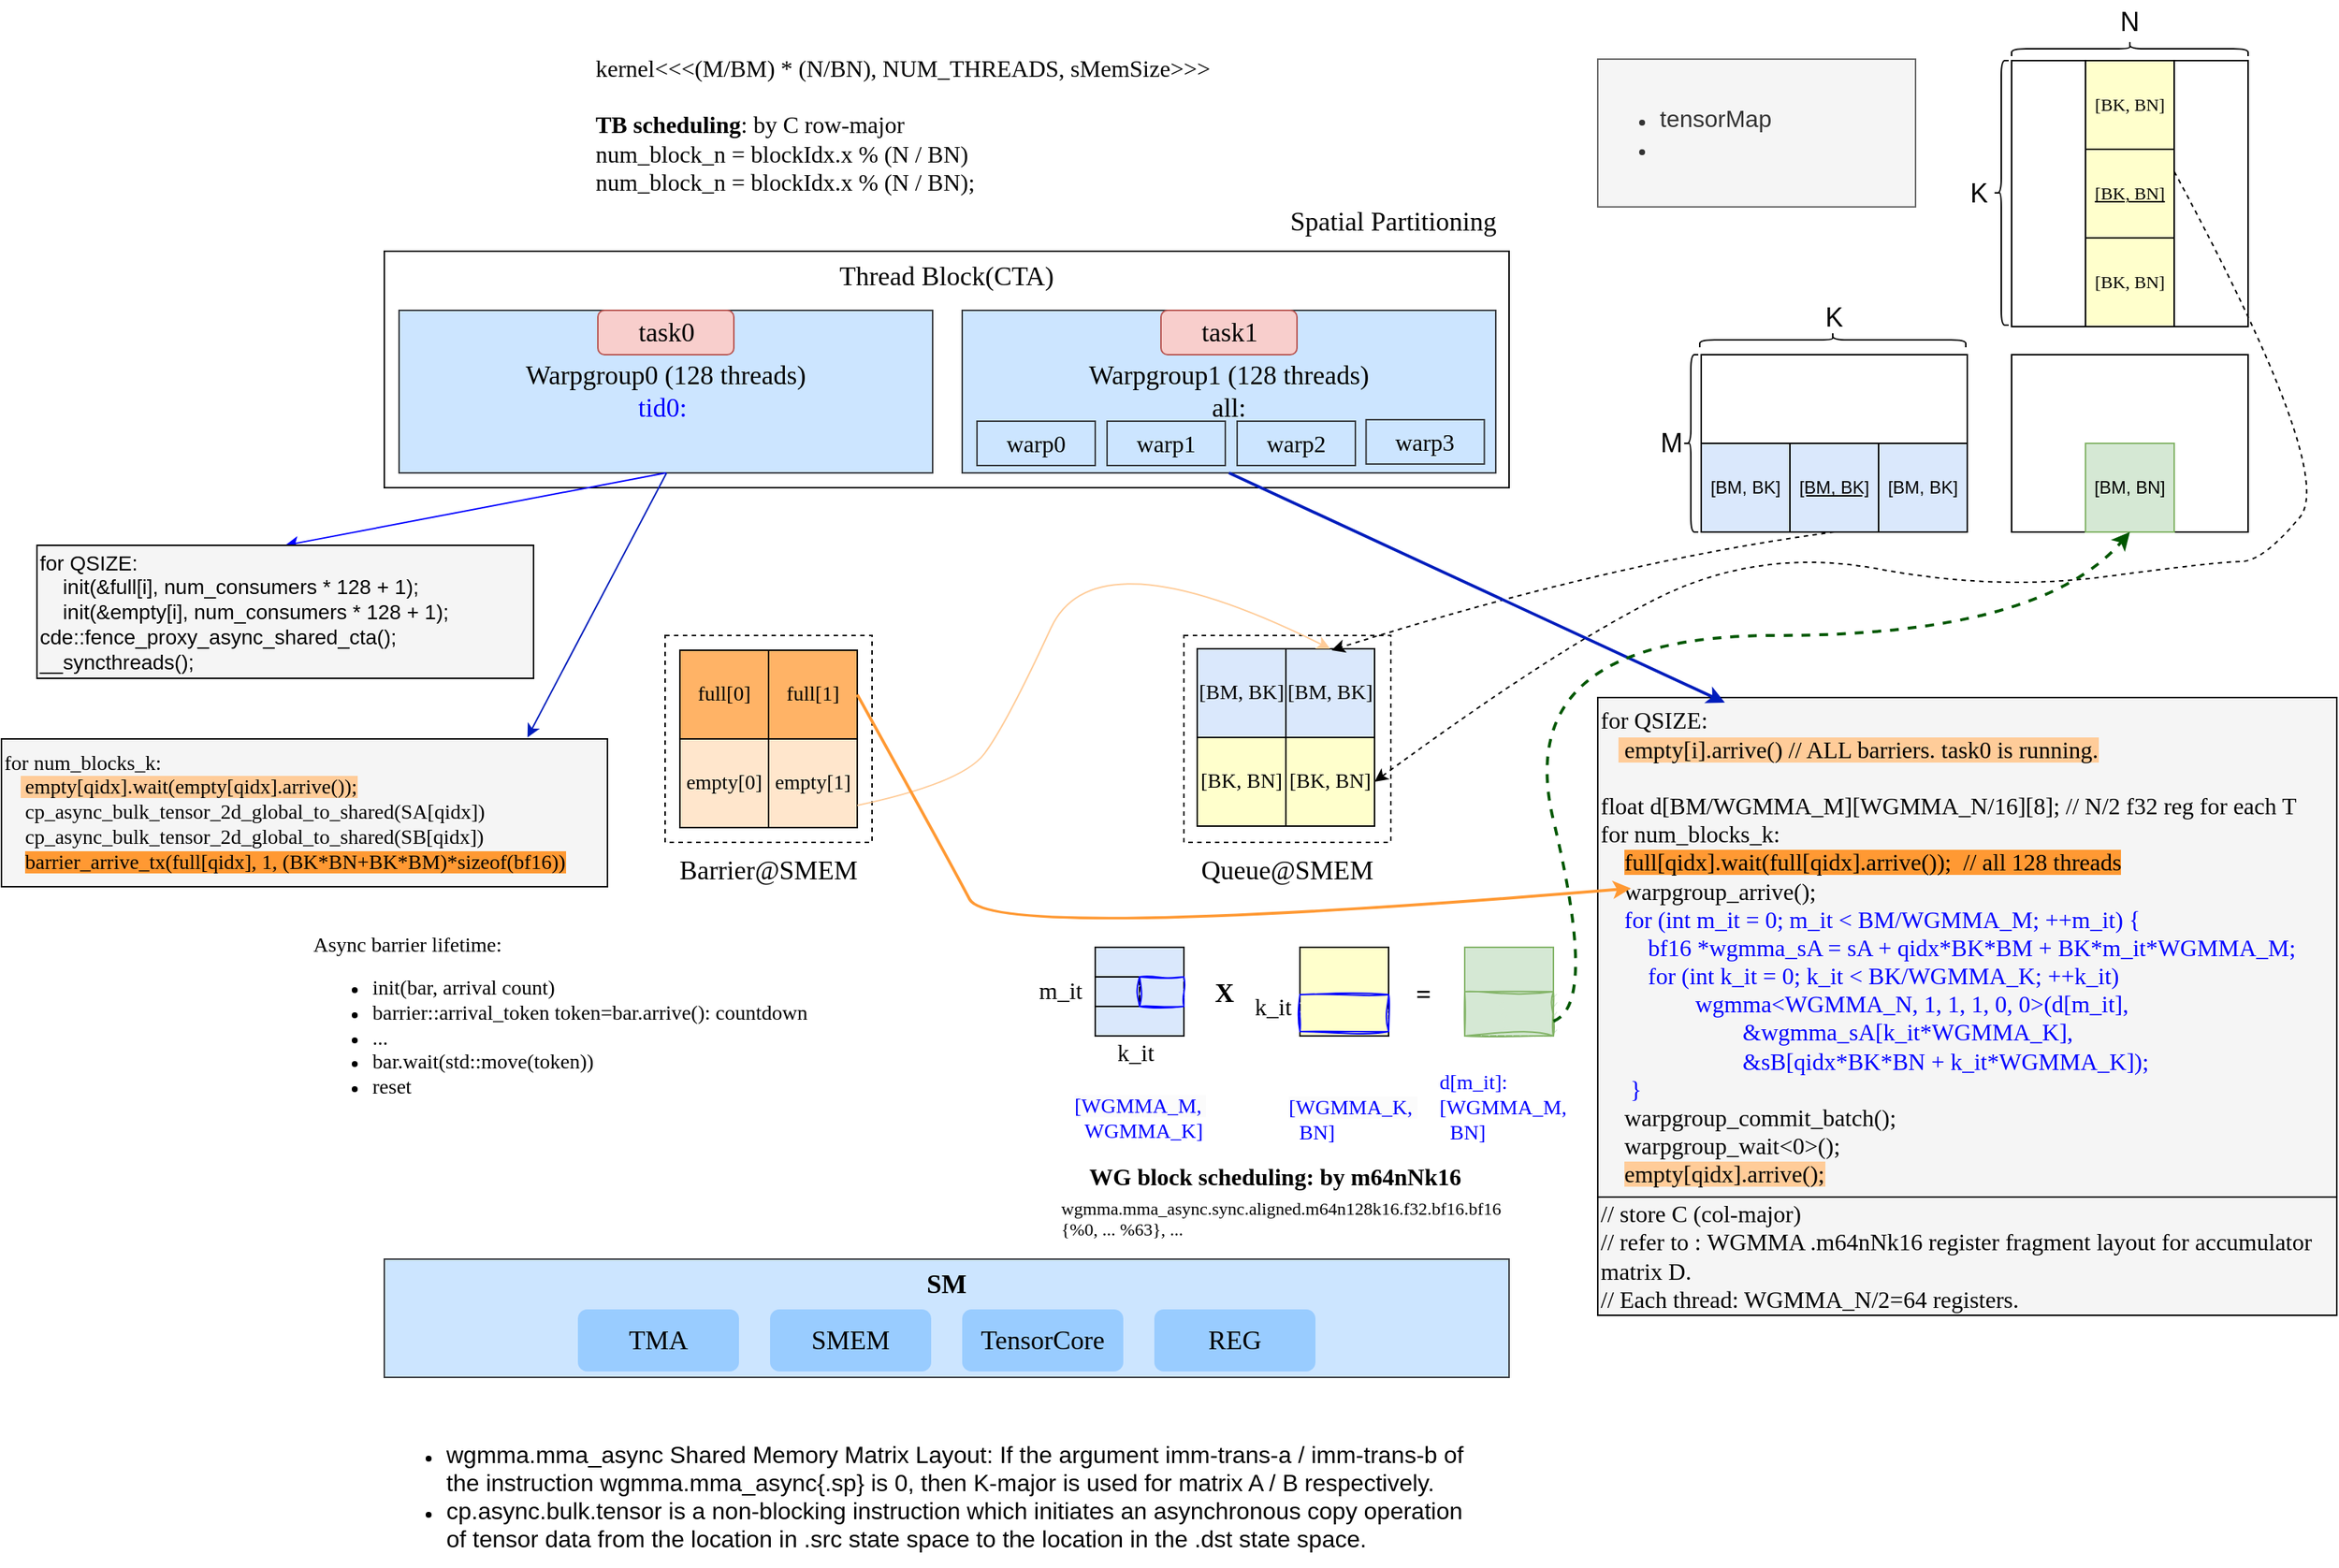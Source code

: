 <mxfile version="26.2.14">
  <diagram id="lAmjz-HmWVI_cztvavgw" name="第 1 页">
    <mxGraphModel dx="1018" dy="-431" grid="1" gridSize="10" guides="1" tooltips="1" connect="1" arrows="1" fold="0" page="1" pageScale="1" pageWidth="826" pageHeight="1169" background="none" math="1" shadow="0">
      <root>
        <mxCell id="0" />
        <mxCell id="1" parent="0" />
        <mxCell id="EPhttKlr1k_DXlIbQeRx-17" value="&lt;div&gt;&lt;b&gt;&lt;font&gt;SM&lt;/font&gt;&lt;/b&gt;&lt;/div&gt;" style="rounded=0;whiteSpace=wrap;html=1;fillColor=#cce5ff;strokeColor=#36393d;fontFamily=Tahoma;align=center;fontSize=18;verticalAlign=top;" vertex="1" parent="1">
          <mxGeometry x="559" y="2372" width="761" height="80" as="geometry" />
        </mxCell>
        <mxCell id="EPhttKlr1k_DXlIbQeRx-18" value="&lt;font face=&quot;Tahoma&quot; style=&quot;font-size: 18px;&quot;&gt;Thread Block(CTA)&lt;/font&gt;" style="rounded=0;whiteSpace=wrap;html=1;fillColor=none;verticalAlign=top;" vertex="1" parent="1">
          <mxGeometry x="559" y="1690" width="761" height="160" as="geometry" />
        </mxCell>
        <mxCell id="EPhttKlr1k_DXlIbQeRx-19" value="&lt;div style=&quot;&quot;&gt;&lt;font style=&quot;font-size: 18px;&quot; face=&quot;Tahoma&quot;&gt;&lt;br&gt;&lt;/font&gt;&lt;/div&gt;&lt;div style=&quot;&quot;&gt;&lt;font style=&quot;font-size: 18px;&quot; face=&quot;Tahoma&quot;&gt;Warpgroup0 (128 threads)&lt;/font&gt;&lt;/div&gt;&lt;div style=&quot;&quot;&gt;&lt;font style=&quot;font-size: 18px;&quot; face=&quot;Tahoma&quot;&gt;&lt;font color=&quot;#0000ff&quot;&gt;tid0:&lt;/font&gt;&amp;nbsp;&lt;/font&gt;&lt;/div&gt;&lt;div style=&quot;&quot;&gt;&lt;font style=&quot;font-size: 18px;&quot; face=&quot;Tahoma&quot;&gt;&lt;br&gt;&lt;/font&gt;&lt;/div&gt;" style="rounded=0;whiteSpace=wrap;html=1;fillColor=#cce5ff;strokeColor=#36393d;fontFamily=Times New Roman;align=center;" vertex="1" parent="1">
          <mxGeometry x="569" y="1730" width="361" height="110" as="geometry" />
        </mxCell>
        <mxCell id="EPhttKlr1k_DXlIbQeRx-20" value="&lt;font&gt;SMEM&lt;/font&gt;" style="rounded=1;whiteSpace=wrap;html=1;fillColor=#99CCFF;fontFamily=Tahoma;strokeColor=none;fontSize=18;" vertex="1" parent="1">
          <mxGeometry x="820" y="2406" width="109" height="42" as="geometry" />
        </mxCell>
        <mxCell id="EPhttKlr1k_DXlIbQeRx-21" value="&lt;font&gt;TMA&lt;/font&gt;" style="rounded=1;whiteSpace=wrap;html=1;fillColor=#99CCFF;fontFamily=Tahoma;strokeColor=none;fontSize=18;" vertex="1" parent="1">
          <mxGeometry x="690" y="2406" width="109" height="42" as="geometry" />
        </mxCell>
        <mxCell id="EPhttKlr1k_DXlIbQeRx-22" value="&lt;span&gt;REG&lt;/span&gt;" style="rounded=1;whiteSpace=wrap;html=1;fillColor=#99CCFF;fontFamily=Tahoma;strokeColor=none;fontSize=18;" vertex="1" parent="1">
          <mxGeometry x="1080" y="2406" width="109" height="42" as="geometry" />
        </mxCell>
        <mxCell id="EPhttKlr1k_DXlIbQeRx-23" value="&lt;font&gt;TensorCore&lt;/font&gt;" style="rounded=1;whiteSpace=wrap;html=1;fillColor=#99CCFF;fontFamily=Tahoma;strokeColor=none;fontSize=18;" vertex="1" parent="1">
          <mxGeometry x="950" y="2406" width="109" height="42" as="geometry" />
        </mxCell>
        <mxCell id="EPhttKlr1k_DXlIbQeRx-24" value="" style="rounded=0;whiteSpace=wrap;html=1;" vertex="1" parent="1">
          <mxGeometry x="1450" y="1760" width="180" height="120" as="geometry" />
        </mxCell>
        <mxCell id="EPhttKlr1k_DXlIbQeRx-25" value="[BM, BK]" style="rounded=0;whiteSpace=wrap;html=1;fillColor=#dae8fc;strokeColor=default;" vertex="1" parent="1">
          <mxGeometry x="1450" y="1820" width="60" height="60" as="geometry" />
        </mxCell>
        <mxCell id="EPhttKlr1k_DXlIbQeRx-26" value="&lt;u&gt;[BM, BK]&lt;/u&gt;" style="rounded=0;whiteSpace=wrap;html=1;fillColor=#dae8fc;strokeColor=default;" vertex="1" parent="1">
          <mxGeometry x="1510" y="1820" width="60" height="60" as="geometry" />
        </mxCell>
        <mxCell id="EPhttKlr1k_DXlIbQeRx-27" value="[BM, BK]" style="rounded=0;whiteSpace=wrap;html=1;fillColor=#dae8fc;strokeColor=default;" vertex="1" parent="1">
          <mxGeometry x="1570" y="1820" width="60" height="60" as="geometry" />
        </mxCell>
        <mxCell id="EPhttKlr1k_DXlIbQeRx-28" value="" style="rounded=0;whiteSpace=wrap;html=1;" vertex="1" parent="1">
          <mxGeometry x="1660" y="1561" width="160" height="180" as="geometry" />
        </mxCell>
        <mxCell id="EPhttKlr1k_DXlIbQeRx-29" value="&lt;span style=&quot;font-family: Tahoma;&quot;&gt;[BK, BN]&lt;/span&gt;" style="rounded=0;whiteSpace=wrap;html=1;fillColor=#FFFFCC;strokeColor=default;" vertex="1" parent="1">
          <mxGeometry x="1710" y="1561" width="60" height="60" as="geometry" />
        </mxCell>
        <mxCell id="EPhttKlr1k_DXlIbQeRx-30" value="&lt;span style=&quot;font-family: Tahoma;&quot;&gt;&lt;u&gt;[BK, BN]&lt;/u&gt;&lt;/span&gt;" style="rounded=0;whiteSpace=wrap;html=1;fillColor=#FFFFCC;strokeColor=default;" vertex="1" parent="1">
          <mxGeometry x="1710" y="1621" width="60" height="60" as="geometry" />
        </mxCell>
        <mxCell id="EPhttKlr1k_DXlIbQeRx-31" value="&lt;span style=&quot;font-family: Tahoma;&quot;&gt;[BK, BN]&lt;/span&gt;" style="rounded=0;whiteSpace=wrap;html=1;fillColor=#FFFFCC;strokeColor=default;" vertex="1" parent="1">
          <mxGeometry x="1710" y="1681" width="60" height="60" as="geometry" />
        </mxCell>
        <mxCell id="EPhttKlr1k_DXlIbQeRx-32" value="" style="rounded=0;whiteSpace=wrap;html=1;" vertex="1" parent="1">
          <mxGeometry x="1660" y="1760" width="160" height="120" as="geometry" />
        </mxCell>
        <mxCell id="EPhttKlr1k_DXlIbQeRx-33" value="[BM, BN]" style="rounded=0;whiteSpace=wrap;html=1;fillColor=#d5e8d4;strokeColor=#82b366;" vertex="1" parent="1">
          <mxGeometry x="1710" y="1820" width="60" height="60" as="geometry" />
        </mxCell>
        <mxCell id="EPhttKlr1k_DXlIbQeRx-34" value="&lt;font style=&quot;font-size: 18px;&quot;&gt;task0&lt;/font&gt;" style="rounded=1;whiteSpace=wrap;html=1;fillColor=#f8cecc;fontFamily=Times New Roman;strokeColor=#b85450;" vertex="1" parent="1">
          <mxGeometry x="703.5" y="1730" width="92" height="30" as="geometry" />
        </mxCell>
        <mxCell id="EPhttKlr1k_DXlIbQeRx-35" value="" style="shape=curlyBracket;whiteSpace=wrap;html=1;rounded=1;labelPosition=left;verticalLabelPosition=middle;align=right;verticalAlign=middle;" vertex="1" parent="1">
          <mxGeometry x="1438" y="1760" width="10" height="120" as="geometry" />
        </mxCell>
        <mxCell id="EPhttKlr1k_DXlIbQeRx-36" value="&lt;font style=&quot;font-size: 18px;&quot;&gt;M&lt;/font&gt;" style="text;html=1;align=center;verticalAlign=middle;whiteSpace=wrap;rounded=0;" vertex="1" parent="1">
          <mxGeometry x="1410" y="1805" width="40" height="30" as="geometry" />
        </mxCell>
        <mxCell id="EPhttKlr1k_DXlIbQeRx-37" value="" style="shape=curlyBracket;whiteSpace=wrap;html=1;rounded=1;labelPosition=left;verticalLabelPosition=middle;align=right;verticalAlign=middle;rotation=90;" vertex="1" parent="1">
          <mxGeometry x="1534" y="1660" width="10" height="180" as="geometry" />
        </mxCell>
        <mxCell id="EPhttKlr1k_DXlIbQeRx-38" value="&lt;font style=&quot;font-size: 18px;&quot;&gt;K&lt;/font&gt;" style="text;html=1;align=center;verticalAlign=middle;whiteSpace=wrap;rounded=0;" vertex="1" parent="1">
          <mxGeometry x="1520" y="1720" width="40" height="30" as="geometry" />
        </mxCell>
        <mxCell id="EPhttKlr1k_DXlIbQeRx-39" value="" style="shape=curlyBracket;whiteSpace=wrap;html=1;rounded=1;labelPosition=left;verticalLabelPosition=middle;align=right;verticalAlign=middle;" vertex="1" parent="1">
          <mxGeometry x="1648" y="1561" width="10" height="179" as="geometry" />
        </mxCell>
        <mxCell id="EPhttKlr1k_DXlIbQeRx-40" value="&lt;font style=&quot;font-size: 18px;&quot;&gt;K&lt;/font&gt;" style="text;html=1;align=center;verticalAlign=middle;whiteSpace=wrap;rounded=0;" vertex="1" parent="1">
          <mxGeometry x="1618" y="1636" width="40" height="30" as="geometry" />
        </mxCell>
        <mxCell id="EPhttKlr1k_DXlIbQeRx-41" value="" style="shape=curlyBracket;whiteSpace=wrap;html=1;rounded=1;labelPosition=left;verticalLabelPosition=middle;align=right;verticalAlign=middle;rotation=90;" vertex="1" parent="1">
          <mxGeometry x="1735" y="1473" width="10" height="160" as="geometry" />
        </mxCell>
        <mxCell id="EPhttKlr1k_DXlIbQeRx-42" value="&lt;font style=&quot;font-size: 18px;&quot;&gt;N&lt;/font&gt;" style="text;html=1;align=center;verticalAlign=middle;whiteSpace=wrap;rounded=0;" vertex="1" parent="1">
          <mxGeometry x="1720" y="1520" width="40" height="30" as="geometry" />
        </mxCell>
        <mxCell id="EPhttKlr1k_DXlIbQeRx-43" value="" style="rounded=0;whiteSpace=wrap;html=1;dashed=1;fontFamily=Tahoma;" vertex="1" parent="1">
          <mxGeometry x="1100" y="1950" width="140" height="140" as="geometry" />
        </mxCell>
        <mxCell id="EPhttKlr1k_DXlIbQeRx-44" value="&lt;font face=&quot;Tahoma&quot; style=&quot;font-size: 18px;&quot;&gt;Queue&lt;/font&gt;&lt;span style=&quot;font-size: 18px; font-family: Tahoma; background-color: initial;&quot;&gt;@SMEM&lt;/span&gt;" style="text;html=1;align=center;verticalAlign=middle;whiteSpace=wrap;rounded=0;" vertex="1" parent="1">
          <mxGeometry x="1100" y="2094" width="140" height="30" as="geometry" />
        </mxCell>
        <mxCell id="EPhttKlr1k_DXlIbQeRx-45" value="[BM, BK]" style="rounded=0;whiteSpace=wrap;html=1;fillColor=#dae8fc;strokeColor=default;fontFamily=Tahoma;fontSize=14;" vertex="1" parent="1">
          <mxGeometry x="1109" y="1959" width="60" height="60" as="geometry" />
        </mxCell>
        <mxCell id="EPhttKlr1k_DXlIbQeRx-46" value="[BM, BK]" style="rounded=0;whiteSpace=wrap;html=1;fillColor=#dae8fc;strokeColor=default;fontFamily=Tahoma;fontSize=14;" vertex="1" parent="1">
          <mxGeometry x="1169" y="1959" width="60" height="60" as="geometry" />
        </mxCell>
        <mxCell id="EPhttKlr1k_DXlIbQeRx-47" value="[BK, BN]" style="rounded=0;whiteSpace=wrap;html=1;fillColor=#FFFFCC;strokeColor=default;fontFamily=Tahoma;fontSize=14;" vertex="1" parent="1">
          <mxGeometry x="1109" y="2019" width="60" height="60" as="geometry" />
        </mxCell>
        <mxCell id="EPhttKlr1k_DXlIbQeRx-48" value="[BK, BN]" style="rounded=0;whiteSpace=wrap;html=1;fillColor=#FFFFCC;strokeColor=default;fontFamily=Tahoma;fontSize=14;" vertex="1" parent="1">
          <mxGeometry x="1169" y="2019" width="60" height="60" as="geometry" />
        </mxCell>
        <mxCell id="EPhttKlr1k_DXlIbQeRx-49" value="" style="rounded=0;whiteSpace=wrap;html=1;dashed=1;fontFamily=Tahoma;fontSize=14;" vertex="1" parent="1">
          <mxGeometry x="749" y="1950" width="140" height="140" as="geometry" />
        </mxCell>
        <mxCell id="EPhttKlr1k_DXlIbQeRx-50" value="&lt;font face=&quot;Tahoma&quot; style=&quot;font-size: 18px;&quot;&gt;Barrier&lt;/font&gt;&lt;span style=&quot;font-size: 18px; font-family: Tahoma; background-color: initial;&quot;&gt;@SMEM&lt;/span&gt;" style="text;html=1;align=center;verticalAlign=middle;whiteSpace=wrap;rounded=0;" vertex="1" parent="1">
          <mxGeometry x="755" y="2094" width="128" height="30" as="geometry" />
        </mxCell>
        <mxCell id="EPhttKlr1k_DXlIbQeRx-51" value="full[0]" style="rounded=0;whiteSpace=wrap;html=1;fillColor=#FFB366;strokeColor=default;fontFamily=Tahoma;fontSize=14;" vertex="1" parent="1">
          <mxGeometry x="759" y="1960" width="60" height="60" as="geometry" />
        </mxCell>
        <mxCell id="EPhttKlr1k_DXlIbQeRx-52" value="full[1]" style="rounded=0;whiteSpace=wrap;html=1;fillColor=#FFB366;strokeColor=default;fontFamily=Tahoma;fontSize=14;" vertex="1" parent="1">
          <mxGeometry x="819" y="1960" width="60" height="60" as="geometry" />
        </mxCell>
        <mxCell id="EPhttKlr1k_DXlIbQeRx-53" value="empty[0]" style="rounded=0;whiteSpace=wrap;html=1;fillColor=#FFE6CC;strokeColor=default;fontFamily=Tahoma;fontSize=14;" vertex="1" parent="1">
          <mxGeometry x="759" y="2020" width="60" height="60" as="geometry" />
        </mxCell>
        <mxCell id="EPhttKlr1k_DXlIbQeRx-54" value="empty[1]" style="rounded=0;whiteSpace=wrap;html=1;fillColor=#FFE6CC;strokeColor=default;fontFamily=Tahoma;fontSize=14;" vertex="1" parent="1">
          <mxGeometry x="819" y="2020" width="60" height="60" as="geometry" />
        </mxCell>
        <mxCell id="EPhttKlr1k_DXlIbQeRx-55" value="&lt;span class=&quot;s1&quot;&gt;&lt;font face=&quot;Tahoma&quot; style=&quot;font-size: 16px;&quot;&gt;kernel&amp;lt;&amp;lt;&amp;lt;(M/BM) * (N/BN), NUM_THREADS, sMemSize&amp;gt;&amp;gt;&amp;gt;&lt;/font&gt;&lt;/span&gt;&lt;div&gt;&lt;span class=&quot;s1&quot;&gt;&lt;font face=&quot;Tahoma&quot; style=&quot;font-size: 16px;&quot;&gt;&lt;br&gt;&lt;/font&gt;&lt;/span&gt;&lt;/div&gt;&lt;div&gt;&lt;span class=&quot;s1&quot;&gt;&lt;font face=&quot;Tahoma&quot; style=&quot;font-size: 16px;&quot;&gt;&lt;b&gt;TB scheduling&lt;/b&gt;: by C row-major&lt;/font&gt;&lt;/span&gt;&lt;/div&gt;&lt;div&gt;&lt;span class=&quot;s1&quot;&gt;&lt;font face=&quot;Tahoma&quot;&gt;&lt;span style=&quot;font-size: 16px;&quot;&gt;num_block_n = blockIdx.x % (N / BN)&lt;/span&gt;&lt;br&gt;&lt;/font&gt;&lt;/span&gt;&lt;/div&gt;&lt;div&gt;&lt;span class=&quot;s1&quot;&gt;&lt;font face=&quot;Tahoma&quot;&gt;&lt;span style=&quot;font-size: 16px;&quot;&gt;num_block_n = blockIdx.x % (N / BN);&lt;/span&gt;&lt;/font&gt;&lt;/span&gt;&lt;/div&gt;" style="text;whiteSpace=wrap;html=1;" vertex="1" parent="1">
          <mxGeometry x="700" y="1550" width="469" height="110" as="geometry" />
        </mxCell>
        <mxCell id="EPhttKlr1k_DXlIbQeRx-56" value="&lt;font face=&quot;Tahoma&quot; style=&quot;font-size: 14px;&quot;&gt;Async barrier lifetime:&amp;nbsp;&lt;/font&gt;&lt;div&gt;&lt;ul&gt;&lt;li&gt;&lt;font face=&quot;Tahoma&quot; style=&quot;font-size: 14px;&quot;&gt;init(bar, arrival count)&lt;/font&gt;&lt;/li&gt;&lt;li&gt;&lt;font face=&quot;Tahoma&quot; style=&quot;font-size: 14px;&quot;&gt;&lt;span style=&quot;background-color: initial;&quot;&gt;barrier::arrival_token t&lt;/span&gt;oken=bar.arrive(): countdown&lt;/font&gt;&lt;/li&gt;&lt;li&gt;&lt;font face=&quot;Tahoma&quot; style=&quot;font-size: 14px;&quot;&gt;...&lt;/font&gt;&lt;/li&gt;&lt;li&gt;&lt;font face=&quot;Tahoma&quot; style=&quot;font-size: 14px;&quot;&gt;bar.wait(std::move(token))&lt;/font&gt;&lt;/li&gt;&lt;li&gt;&lt;font face=&quot;Tahoma&quot; style=&quot;font-size: 14px;&quot;&gt;reset&lt;/font&gt;&lt;/li&gt;&lt;/ul&gt;&lt;/div&gt;" style="text;html=1;align=left;verticalAlign=middle;whiteSpace=wrap;rounded=0;fillColor=default;" vertex="1" parent="1">
          <mxGeometry x="509" y="2150" width="370" height="128" as="geometry" />
        </mxCell>
        <mxCell id="EPhttKlr1k_DXlIbQeRx-57" value="Spatial Partitioning" style="text;whiteSpace=wrap;fontSize=18;fontFamily=Tahoma;" vertex="1" parent="1">
          <mxGeometry x="1170" y="1653" width="174" height="40" as="geometry" />
        </mxCell>
        <mxCell id="EPhttKlr1k_DXlIbQeRx-58" value="&lt;div style=&quot;&quot;&gt;&lt;font style=&quot;font-size: 18px;&quot; face=&quot;Tahoma&quot;&gt;&lt;br&gt;&lt;/font&gt;&lt;/div&gt;&lt;div style=&quot;&quot;&gt;&lt;font style=&quot;font-size: 18px;&quot; face=&quot;Tahoma&quot;&gt;Warpgroup1 (128 threads)&lt;/font&gt;&lt;/div&gt;&lt;div style=&quot;&quot;&gt;&lt;font face=&quot;Tahoma&quot;&gt;&lt;span style=&quot;font-size: 18px;&quot;&gt;all:&lt;/span&gt;&lt;/font&gt;&lt;/div&gt;&lt;div style=&quot;&quot;&gt;&lt;font face=&quot;Tahoma&quot;&gt;&lt;span style=&quot;font-size: 18px;&quot;&gt;&lt;br&gt;&lt;/span&gt;&lt;/font&gt;&lt;/div&gt;" style="rounded=0;whiteSpace=wrap;html=1;fillColor=#cce5ff;strokeColor=#36393d;fontFamily=Times New Roman;align=center;" vertex="1" parent="1">
          <mxGeometry x="950" y="1730" width="361" height="110" as="geometry" />
        </mxCell>
        <mxCell id="EPhttKlr1k_DXlIbQeRx-59" value="&lt;font style=&quot;font-size: 18px;&quot;&gt;task1&lt;/font&gt;" style="rounded=1;whiteSpace=wrap;html=1;fillColor=#f8cecc;fontFamily=Times New Roman;strokeColor=#b85450;" vertex="1" parent="1">
          <mxGeometry x="1084.5" y="1730" width="92" height="30" as="geometry" />
        </mxCell>
        <mxCell id="EPhttKlr1k_DXlIbQeRx-60" value="" style="endArrow=classic;html=1;rounded=0;entryX=0.5;entryY=0;entryDx=0;entryDy=0;exitX=0.5;exitY=1;exitDx=0;exitDy=0;strokeColor=#0000FF;" edge="1" parent="1" source="EPhttKlr1k_DXlIbQeRx-19" target="EPhttKlr1k_DXlIbQeRx-61">
          <mxGeometry width="50" height="50" relative="1" as="geometry">
            <mxPoint x="614" y="1840" as="sourcePoint" />
            <mxPoint x="424" y="1917" as="targetPoint" />
          </mxGeometry>
        </mxCell>
        <mxCell id="EPhttKlr1k_DXlIbQeRx-61" value="&lt;font style=&quot;font-size: 14px;&quot;&gt;for QSIZE:&amp;nbsp;&amp;nbsp; &amp;nbsp;&amp;nbsp;&lt;br style=&quot;padding: 0px; margin: 0px;&quot;&gt;&amp;nbsp; &amp;nbsp; init(&amp;amp;full[i], num_consumers * 128 + 1);&amp;nbsp;&lt;br style=&quot;padding: 0px; margin: 0px;&quot;&gt;&amp;nbsp; &amp;nbsp; init(&amp;amp;empty[i], num_consumers * 128 + 1);&lt;br style=&quot;padding: 0px; margin: 0px;&quot;&gt;cde::fence_proxy_async_shared_cta();&lt;br style=&quot;padding: 0px; margin: 0px;&quot;&gt;__syncthreads();&lt;/font&gt;" style="rounded=0;whiteSpace=wrap;html=1;fillColor=#F5F5F5;align=left;" vertex="1" parent="1">
          <mxGeometry x="324" y="1889" width="336" height="90" as="geometry" />
        </mxCell>
        <mxCell id="EPhttKlr1k_DXlIbQeRx-62" value="&lt;font style=&quot;font-size: 14px;&quot; face=&quot;Tahoma&quot;&gt;for num_blocks_k:&lt;br style=&quot;padding: 0px; margin: 0px;&quot;&gt;&amp;nbsp; &amp;nbsp;&lt;span style=&quot;background-color: rgb(255, 204, 153);&quot;&gt; empty[qidx].wait(empty[qidx].arrive());&lt;/span&gt;&lt;br style=&quot;padding: 0px; margin: 0px;&quot;&gt;&amp;nbsp; &amp;nbsp;&amp;nbsp;cp_async_bulk_tensor_2d_global_to_shared(SA[qidx])&lt;br style=&quot;padding: 0px; margin: 0px;&quot;&gt;&amp;nbsp; &amp;nbsp; cp_async_bulk_tensor_2d_global_to_shared(SB[qidx])&lt;br style=&quot;padding: 0px; margin: 0px;&quot;&gt;&amp;nbsp; &amp;nbsp; &lt;span style=&quot;background-color: rgb(255, 153, 51);&quot;&gt;barrier_arrive_tx(full[qidx], 1, (BK*BN+BK*BM)*sizeof(bf16))&lt;/span&gt;&lt;/font&gt;" style="rounded=0;whiteSpace=wrap;html=1;fillColor=#F5F5F5;align=left;" vertex="1" parent="1">
          <mxGeometry x="300" y="2020" width="410" height="100" as="geometry" />
        </mxCell>
        <mxCell id="EPhttKlr1k_DXlIbQeRx-63" value="&lt;font style=&quot;font-size: 16px;&quot; face=&quot;Tahoma&quot;&gt;for QSIZE:&amp;nbsp;&lt;br style=&quot;padding: 0px; margin: 0px;&quot;&gt;&amp;nbsp; &amp;nbsp;&lt;span style=&quot;background-color: rgb(255, 204, 153);&quot;&gt;&amp;nbsp;empty[i].arrive() // ALL barriers. task0 is running.&lt;/span&gt;&lt;br style=&quot;padding: 0px; margin: 0px;&quot;&gt;&lt;br style=&quot;padding: 0px; margin: 0px;&quot;&gt;float d[BM/WGMMA_M][WGMMA_N/16][8]; // N/2 f32 reg for each T&lt;br style=&quot;padding: 0px; margin: 0px;&quot;&gt;for num_blocks_k:&lt;br style=&quot;padding: 0px; margin: 0px;&quot;&gt;&amp;nbsp;&amp;nbsp;&amp;nbsp;&amp;nbsp;&lt;span style=&quot;background-color: rgb(255, 153, 51);&quot;&gt;full[qidx].wait(full[qidx].arrive());&amp;nbsp; // all 128 threads&lt;/span&gt;&lt;br style=&quot;padding: 0px; margin: 0px;&quot;&gt;&amp;nbsp;&amp;nbsp;&amp;nbsp;&amp;nbsp;warpgroup_arrive();&amp;nbsp;&lt;br style=&quot;padding: 0px; margin: 0px;&quot;&gt;&lt;font style=&quot;&quot; color=&quot;#0000ff&quot;&gt;&amp;nbsp;&amp;nbsp;&amp;nbsp;&amp;nbsp;for (int m_it = 0; m_it &amp;lt; BM/WGMMA_M; ++m_it) {&lt;br style=&quot;padding: 0px; margin: 0px;&quot;&gt;&amp;nbsp; &amp;nbsp; &amp;nbsp;&amp;nbsp;&amp;nbsp;&amp;nbsp;bf16 *wgmma_sA = sA + qidx*BK*BM + BK*m_it*WGMMA_M;&lt;br style=&quot;padding: 0px; margin: 0px;&quot;&gt;&amp;nbsp;&amp;nbsp;&amp;nbsp;&amp;nbsp;&amp;nbsp;&amp;nbsp;&amp;nbsp;&amp;nbsp;for (int k_it = 0; k_it &amp;lt; BK/WGMMA_K; ++k_it)&amp;nbsp; &amp;nbsp; &amp;nbsp; &amp;nbsp; &amp;nbsp; &amp;nbsp; &amp;nbsp; &amp;nbsp; &amp;nbsp; &amp;nbsp; &amp;nbsp; &amp;nbsp;&amp;nbsp;&lt;br style=&quot;padding: 0px; margin: 0px;&quot;&gt;&amp;nbsp; &amp;nbsp; &amp;nbsp; &amp;nbsp; &amp;nbsp; &amp;nbsp; &amp;nbsp; &amp;nbsp; wgmma&amp;lt;WGMMA_N, 1, 1, 1, 0, 0&amp;gt;(d[m_it],&amp;nbsp;&lt;br style=&quot;padding: 0px; margin: 0px;&quot;&gt;&amp;nbsp;&amp;nbsp;&amp;nbsp;&amp;nbsp;&amp;nbsp;&amp;nbsp;&amp;nbsp;&amp;nbsp;&amp;nbsp;&amp;nbsp;&amp;nbsp;&amp;nbsp;&amp;nbsp;&amp;nbsp;&amp;nbsp;&amp;nbsp;&amp;nbsp;&amp;nbsp;&amp;nbsp;&amp;nbsp;&amp;nbsp;&amp;nbsp;&amp;nbsp;&amp;nbsp;&amp;amp;wgmma_sA[k_it*WGMMA_K],&amp;nbsp;&lt;br style=&quot;padding: 0px; margin: 0px;&quot;&gt;&amp;nbsp;&amp;nbsp;&amp;nbsp;&amp;nbsp;&amp;nbsp;&amp;nbsp;&amp;nbsp;&amp;nbsp;&amp;nbsp;&amp;nbsp;&amp;nbsp;&amp;nbsp;&amp;nbsp;&amp;nbsp;&amp;nbsp;&amp;nbsp;&amp;nbsp;&amp;nbsp;&amp;nbsp;&amp;nbsp;&amp;nbsp;&amp;nbsp;&amp;nbsp;&amp;nbsp;&amp;amp;sB[qidx*BK*BN + k_it*WGMMA_K]);&lt;br style=&quot;padding: 0px; margin: 0px;&quot;&gt;&amp;nbsp;&amp;nbsp;&amp;nbsp;&amp;nbsp;&amp;nbsp;}&lt;/font&gt;&lt;br style=&quot;padding: 0px; margin: 0px;&quot;&gt;&amp;nbsp;&amp;nbsp;&amp;nbsp;&amp;nbsp;warpgroup_commit_batch();&lt;br style=&quot;padding: 0px; margin: 0px;&quot;&gt;&amp;nbsp;&amp;nbsp;&amp;nbsp;&amp;nbsp;warpgroup_wait&amp;lt;0&amp;gt;();&lt;br style=&quot;padding: 0px; margin: 0px;&quot;&gt;&amp;nbsp;&amp;nbsp;&amp;nbsp;&amp;nbsp;&lt;span style=&quot;background-color: rgb(255, 204, 153);&quot;&gt;empty[qidx].arrive();&lt;/span&gt;&lt;/font&gt;" style="rounded=0;whiteSpace=wrap;html=1;fillColor=#F5F5F5;align=left;" vertex="1" parent="1">
          <mxGeometry x="1380" y="1992" width="500" height="338" as="geometry" />
        </mxCell>
        <mxCell id="EPhttKlr1k_DXlIbQeRx-64" value="" style="curved=1;endArrow=classic;html=1;rounded=0;entryX=0.714;entryY=0.071;entryDx=0;entryDy=0;entryPerimeter=0;exitX=0.5;exitY=1;exitDx=0;exitDy=0;dashed=1;" edge="1" parent="1" source="EPhttKlr1k_DXlIbQeRx-26" target="EPhttKlr1k_DXlIbQeRx-43">
          <mxGeometry width="50" height="50" relative="1" as="geometry">
            <mxPoint x="1390" y="1920" as="sourcePoint" />
            <mxPoint x="1440" y="1870" as="targetPoint" />
            <Array as="points">
              <mxPoint x="1390" y="1900" />
            </Array>
          </mxGeometry>
        </mxCell>
        <mxCell id="EPhttKlr1k_DXlIbQeRx-65" value="" style="curved=1;endArrow=classic;html=1;rounded=0;entryX=0.5;entryY=0;entryDx=0;entryDy=0;exitX=1;exitY=0.75;exitDx=0;exitDy=0;fillColor=#d80073;strokeColor=#FFCC99;" edge="1" parent="1" source="EPhttKlr1k_DXlIbQeRx-54" target="EPhttKlr1k_DXlIbQeRx-46">
          <mxGeometry width="50" height="50" relative="1" as="geometry">
            <mxPoint x="980" y="2060" as="sourcePoint" />
            <mxPoint x="1030" y="2010" as="targetPoint" />
            <Array as="points">
              <mxPoint x="950" y="2050" />
              <mxPoint x="980" y="2010" />
              <mxPoint x="1040" y="1880" />
            </Array>
          </mxGeometry>
        </mxCell>
        <mxCell id="EPhttKlr1k_DXlIbQeRx-66" value="" style="curved=1;endArrow=classic;html=1;rounded=0;entryX=1;entryY=0.5;entryDx=0;entryDy=0;exitX=1;exitY=0.25;exitDx=0;exitDy=0;dashed=1;" edge="1" parent="1" source="EPhttKlr1k_DXlIbQeRx-30" target="EPhttKlr1k_DXlIbQeRx-48">
          <mxGeometry width="50" height="50" relative="1" as="geometry">
            <mxPoint x="1870" y="1590" as="sourcePoint" />
            <mxPoint x="1330" y="1995" as="targetPoint" />
            <Array as="points">
              <mxPoint x="1880" y="1840" />
              <mxPoint x="1830" y="1900" />
              <mxPoint x="1800" y="1900" />
              <mxPoint x="1650" y="1920" />
              <mxPoint x="1490" y="1890" />
              <mxPoint x="1350" y="1960" />
            </Array>
          </mxGeometry>
        </mxCell>
        <mxCell id="EPhttKlr1k_DXlIbQeRx-67" value="" style="rounded=0;whiteSpace=wrap;html=1;fillColor=#dae8fc;strokeColor=default;fontFamily=Tahoma;" vertex="1" parent="1">
          <mxGeometry x="1040" y="2161" width="60" height="60" as="geometry" />
        </mxCell>
        <mxCell id="EPhttKlr1k_DXlIbQeRx-68" value="" style="rounded=0;whiteSpace=wrap;html=1;fillColor=#FFFFCC;strokeColor=default;fontFamily=Tahoma;" vertex="1" parent="1">
          <mxGeometry x="1178.5" y="2161" width="60" height="60" as="geometry" />
        </mxCell>
        <mxCell id="EPhttKlr1k_DXlIbQeRx-69" value="" style="rounded=0;whiteSpace=wrap;html=1;fillColor=#dae8fc;strokeColor=default;fontFamily=Tahoma;" vertex="1" parent="1">
          <mxGeometry x="1040" y="2181" width="30" height="20" as="geometry" />
        </mxCell>
        <mxCell id="EPhttKlr1k_DXlIbQeRx-70" value="" style="rounded=0;whiteSpace=wrap;html=1;fillColor=#dae8fc;strokeColor=#0000FF;fontFamily=Tahoma;shadow=0;gradientColor=none;glass=0;sketch=1;curveFitting=1;jiggle=2;" vertex="1" parent="1">
          <mxGeometry x="1070" y="2181" width="30" height="20" as="geometry" />
        </mxCell>
        <mxCell id="EPhttKlr1k_DXlIbQeRx-71" value="m_it" style="text;whiteSpace=wrap;fontSize=16;fontFamily=Tahoma;" vertex="1" parent="1">
          <mxGeometry x="1000" y="2174" width="48" height="40" as="geometry" />
        </mxCell>
        <mxCell id="EPhttKlr1k_DXlIbQeRx-72" value="k_it" style="text;whiteSpace=wrap;fontSize=16;fontFamily=Tahoma;" vertex="1" parent="1">
          <mxGeometry x="1053" y="2216" width="48" height="30" as="geometry" />
        </mxCell>
        <mxCell id="EPhttKlr1k_DXlIbQeRx-73" value="" style="rounded=0;whiteSpace=wrap;html=1;fillColor=#FFFFCC;strokeColor=#0000FF;fontFamily=Tahoma;sketch=1;curveFitting=1;jiggle=2;" vertex="1" parent="1">
          <mxGeometry x="1178.5" y="2193" width="60" height="25" as="geometry" />
        </mxCell>
        <mxCell id="EPhttKlr1k_DXlIbQeRx-74" value="k_it" style="text;whiteSpace=wrap;fontSize=16;fontFamily=Tahoma;" vertex="1" parent="1">
          <mxGeometry x="1146" y="2185" width="30" height="30" as="geometry" />
        </mxCell>
        <mxCell id="EPhttKlr1k_DXlIbQeRx-75" value="&lt;span style=&quot;color: rgb(0, 0, 255); font-size: 14px; font-style: normal; font-variant-ligatures: normal; font-variant-caps: normal; font-weight: 400; letter-spacing: normal; orphans: 2; text-align: left; text-indent: 0px; text-transform: none; widows: 2; word-spacing: 0px; -webkit-text-stroke-width: 0px; white-space: normal; background-color: rgb(251, 251, 251); text-decoration-thickness: initial; text-decoration-style: initial; text-decoration-color: initial; float: none; display: inline !important;&quot;&gt;[WGMMA_M,&amp;nbsp;&lt;/span&gt;&lt;div&gt;&lt;span style=&quot;color: rgb(0, 0, 255); font-size: 14px;&quot;&gt;&amp;nbsp; WGMMA_K]&lt;/span&gt;&lt;/div&gt;" style="text;whiteSpace=wrap;html=1;fontFamily=Tahoma;" vertex="1" parent="1">
          <mxGeometry x="1024" y="2254" width="90" height="40" as="geometry" />
        </mxCell>
        <mxCell id="EPhttKlr1k_DXlIbQeRx-76" value="&lt;span style=&quot;color: rgb(0, 0, 255); font-size: 14px; font-style: normal; font-variant-ligatures: normal; font-variant-caps: normal; font-weight: 400; letter-spacing: normal; orphans: 2; text-align: left; text-indent: 0px; text-transform: none; widows: 2; word-spacing: 0px; -webkit-text-stroke-width: 0px; white-space: normal; background-color: rgb(251, 251, 251); text-decoration-thickness: initial; text-decoration-style: initial; text-decoration-color: initial; float: none; display: inline !important;&quot;&gt;[WGMMA_K,&amp;nbsp;&lt;/span&gt;&lt;div&gt;&lt;span style=&quot;color: rgb(0, 0, 255); font-size: 14px;&quot;&gt;&amp;nbsp; BN]&lt;/span&gt;&lt;/div&gt;" style="text;whiteSpace=wrap;html=1;fontFamily=Tahoma;" vertex="1" parent="1">
          <mxGeometry x="1168.5" y="2255" width="90" height="40" as="geometry" />
        </mxCell>
        <mxCell id="EPhttKlr1k_DXlIbQeRx-77" value=" WG block scheduling: by m64nNk16" style="text;whiteSpace=wrap;fontSize=16;fontFamily=Tahoma;fontStyle=1" vertex="1" parent="1">
          <mxGeometry x="1030" y="2300" width="320" height="40" as="geometry" />
        </mxCell>
        <mxCell id="EPhttKlr1k_DXlIbQeRx-78" value="" style="curved=1;endArrow=classic;html=1;rounded=0;exitX=1;exitY=0.5;exitDx=0;exitDy=0;strokeColor=#FF9933;strokeWidth=2;entryX=0.045;entryY=0.382;entryDx=0;entryDy=0;entryPerimeter=0;" edge="1" parent="1" source="EPhttKlr1k_DXlIbQeRx-52" target="EPhttKlr1k_DXlIbQeRx-63">
          <mxGeometry width="50" height="50" relative="1" as="geometry">
            <mxPoint x="970" y="2160" as="sourcePoint" />
            <mxPoint x="1400" y="2147.65" as="targetPoint" />
            <Array as="points">
              <mxPoint x="940" y="2100" />
              <mxPoint x="970" y="2157" />
            </Array>
          </mxGeometry>
        </mxCell>
        <mxCell id="EPhttKlr1k_DXlIbQeRx-79" value="&lt;div&gt;&lt;span style=&quot;color: rgb(0, 0, 255); font-size: 14px;&quot;&gt;d[m_it]:&lt;/span&gt;&lt;span style=&quot;color: rgb(0, 0, 255); font-size: 14px;&quot;&gt;&lt;br&gt;&lt;/span&gt;&lt;/div&gt;&lt;span style=&quot;color: rgb(0, 0, 255); font-size: 14px;&quot;&gt;[WGMMA_M,&amp;nbsp;&lt;/span&gt;&lt;div&gt;&lt;span style=&quot;color: rgb(0, 0, 255); font-size: 14px;&quot;&gt;&amp;nbsp; BN]&lt;/span&gt;&lt;/div&gt;" style="text;whiteSpace=wrap;html=1;fontFamily=Tahoma;" vertex="1" parent="1">
          <mxGeometry x="1271" y="2238" width="90" height="40" as="geometry" />
        </mxCell>
        <mxCell id="EPhttKlr1k_DXlIbQeRx-80" value="=" style="text;whiteSpace=wrap;fontSize=18;fontFamily=Tahoma;fontStyle=1" vertex="1" parent="1">
          <mxGeometry x="1254.5" y="2176" width="25.5" height="40" as="geometry" />
        </mxCell>
        <mxCell id="EPhttKlr1k_DXlIbQeRx-81" value="X" style="text;whiteSpace=wrap;fontSize=18;fontFamily=Tahoma;fontStyle=1" vertex="1" parent="1">
          <mxGeometry x="1119.25" y="2175" width="25.5" height="40" as="geometry" />
        </mxCell>
        <mxCell id="EPhttKlr1k_DXlIbQeRx-82" value="" style="endArrow=classic;html=1;rounded=0;entryX=0.172;entryY=0.01;entryDx=0;entryDy=0;entryPerimeter=0;exitX=0.5;exitY=1;exitDx=0;exitDy=0;fillColor=#0050ef;strokeColor=#001DBC;strokeWidth=2;" edge="1" parent="1" source="EPhttKlr1k_DXlIbQeRx-58" target="EPhttKlr1k_DXlIbQeRx-63">
          <mxGeometry width="50" height="50" relative="1" as="geometry">
            <mxPoint x="950" y="2150" as="sourcePoint" />
            <mxPoint x="1000" y="2100" as="targetPoint" />
          </mxGeometry>
        </mxCell>
        <mxCell id="EPhttKlr1k_DXlIbQeRx-83" value="" style="endArrow=classic;html=1;rounded=0;entryX=0.868;entryY=-0.01;entryDx=0;entryDy=0;entryPerimeter=0;fillColor=#0050ef;strokeColor=#001DBC;" edge="1" parent="1" target="EPhttKlr1k_DXlIbQeRx-62">
          <mxGeometry width="50" height="50" relative="1" as="geometry">
            <mxPoint x="750" y="1840" as="sourcePoint" />
            <mxPoint x="1000" y="1910" as="targetPoint" />
          </mxGeometry>
        </mxCell>
        <mxCell id="EPhttKlr1k_DXlIbQeRx-84" value="&lt;div style=&quot;&quot;&gt;&lt;font style=&quot;font-size: 16px;&quot;&gt;warp0&lt;/font&gt;&lt;/div&gt;" style="rounded=0;whiteSpace=wrap;html=1;fillColor=#cce5ff;strokeColor=#36393d;fontFamily=Times New Roman;align=center;" vertex="1" parent="1">
          <mxGeometry x="960" y="1805" width="80" height="30" as="geometry" />
        </mxCell>
        <mxCell id="EPhttKlr1k_DXlIbQeRx-85" value="&lt;div style=&quot;&quot;&gt;&lt;font style=&quot;font-size: 16px;&quot;&gt;warp1&lt;/font&gt;&lt;/div&gt;" style="rounded=0;whiteSpace=wrap;html=1;fillColor=#cce5ff;strokeColor=#36393d;fontFamily=Times New Roman;align=center;" vertex="1" parent="1">
          <mxGeometry x="1048" y="1805" width="80" height="30" as="geometry" />
        </mxCell>
        <mxCell id="EPhttKlr1k_DXlIbQeRx-86" value="&lt;div style=&quot;&quot;&gt;&lt;font style=&quot;font-size: 16px;&quot;&gt;warp2&lt;/font&gt;&lt;/div&gt;" style="rounded=0;whiteSpace=wrap;html=1;fillColor=#cce5ff;strokeColor=#36393d;fontFamily=Times New Roman;align=center;" vertex="1" parent="1">
          <mxGeometry x="1136" y="1805" width="80" height="30" as="geometry" />
        </mxCell>
        <mxCell id="EPhttKlr1k_DXlIbQeRx-87" value="&lt;div style=&quot;&quot;&gt;&lt;font style=&quot;font-size: 16px;&quot;&gt;warp3&lt;/font&gt;&lt;/div&gt;" style="rounded=0;whiteSpace=wrap;html=1;fillColor=#cce5ff;strokeColor=#36393d;fontFamily=Times New Roman;align=center;" vertex="1" parent="1">
          <mxGeometry x="1223.25" y="1804" width="80" height="30" as="geometry" />
        </mxCell>
        <mxCell id="EPhttKlr1k_DXlIbQeRx-88" value="&lt;font style=&quot;font-size: 16px;&quot; face=&quot;Tahoma&quot;&gt;// store C (col-major)&lt;/font&gt;&lt;div&gt;&lt;font face=&quot;Tahoma&quot; style=&quot;font-size: 16px;&quot;&gt;// refer to :&amp;nbsp;&lt;span style=&quot;background-color: initial;&quot;&gt;WGMMA .m64nNk16 register fragment layout for accumulator matrix D.&lt;/span&gt;&lt;/font&gt;&lt;/div&gt;&lt;div&gt;&lt;font face=&quot;Tahoma&quot;&gt;&lt;span style=&quot;font-size: 16px;&quot;&gt;// Each thread: WGMMA_N/2=64 registers.&lt;/span&gt;&lt;/font&gt;&lt;/div&gt;" style="rounded=0;whiteSpace=wrap;html=1;fillColor=#F5F5F5;align=left;" vertex="1" parent="1">
          <mxGeometry x="1380" y="2330" width="500" height="80" as="geometry" />
        </mxCell>
        <mxCell id="EPhttKlr1k_DXlIbQeRx-89" value="" style="rounded=0;whiteSpace=wrap;html=1;fillColor=#d5e8d4;strokeColor=#82b366;" vertex="1" parent="1">
          <mxGeometry x="1290" y="2161" width="60" height="60" as="geometry" />
        </mxCell>
        <mxCell id="EPhttKlr1k_DXlIbQeRx-90" value="" style="rounded=0;whiteSpace=wrap;html=1;fillColor=#d5e8d4;strokeColor=#82b366;fontFamily=Tahoma;sketch=1;curveFitting=1;jiggle=2;" vertex="1" parent="1">
          <mxGeometry x="1290" y="2191" width="60" height="30" as="geometry" />
        </mxCell>
        <mxCell id="EPhttKlr1k_DXlIbQeRx-91" value="" style="curved=1;endArrow=classic;html=1;rounded=0;entryX=0.5;entryY=1;entryDx=0;entryDy=0;dashed=1;fillColor=#008a00;strokeColor=#005700;strokeWidth=2;" edge="1" parent="1" target="EPhttKlr1k_DXlIbQeRx-33">
          <mxGeometry width="50" height="50" relative="1" as="geometry">
            <mxPoint x="1350" y="2211" as="sourcePoint" />
            <mxPoint x="1400" y="2161" as="targetPoint" />
            <Array as="points">
              <mxPoint x="1380" y="2200" />
              <mxPoint x="1320" y="1950" />
              <mxPoint x="1680" y="1950" />
            </Array>
          </mxGeometry>
        </mxCell>
        <UserObject label="&lt;font face=&quot;Tahoma&quot;&gt;&lt;span style=&quot;&quot; class=&quot;s1&quot;&gt;wgmma.mma_async.sync.aligned.&lt;/span&gt;&lt;span style=&quot;&quot; class=&quot;s2&quot;&gt;m64n128&lt;/span&gt;&lt;span style=&quot;&quot; class=&quot;s1&quot;&gt;k16.f32.bf16.bf16&lt;/span&gt;&lt;/font&gt;&lt;div&gt;&lt;span class=&quot;s1&quot;&gt;&lt;font face=&quot;Tahoma&quot;&gt;{%0, ... %63}, ...&lt;/font&gt;&lt;/span&gt;&lt;/div&gt;" id="EPhttKlr1k_DXlIbQeRx-92">
          <mxCell style="text;whiteSpace=wrap;html=1;" vertex="1" parent="1">
            <mxGeometry x="1015" y="2324" width="329" height="40" as="geometry" />
          </mxCell>
        </UserObject>
        <mxCell id="EPhttKlr1k_DXlIbQeRx-93" value="&lt;ul&gt;&lt;li&gt;&lt;font style=&quot;font-size: 16px;&quot;&gt;wgmma.mma_async Shared Memory Matrix Layout:&amp;nbsp;If the argument imm-trans-a / imm-trans-b of the instruction wgmma.mma_async{.sp} is 0, then K-major is used for matrix A / B respectively.&lt;/font&gt;&lt;/li&gt;&lt;li&gt;&lt;font style=&quot;font-size: 16px;&quot;&gt;cp.async.bulk.tensor is a non-blocking instruction which initiates an asynchronous copy operation of tensor data from the location in .src state space to the location in the .dst state space.&lt;/font&gt;&lt;div style=&quot;padding: 0px; margin: 0px;&quot;&gt;&lt;br style=&quot;padding: 0px; margin: 0px; font-family: Tahoma; font-size: 16px;&quot;&gt;&lt;/div&gt;&lt;/li&gt;&lt;/ul&gt;" style="text;strokeColor=none;fillColor=none;html=1;whiteSpace=wrap;verticalAlign=middle;overflow=hidden;" vertex="1" parent="1">
          <mxGeometry x="559" y="2480" width="744" height="100" as="geometry" />
        </mxCell>
        <mxCell id="EPhttKlr1k_DXlIbQeRx-94" value="&lt;ul&gt;&lt;li&gt;&lt;span style=&quot;font-size: 16px;&quot;&gt;tensorMap&lt;/span&gt;&lt;br&gt;&lt;/li&gt;&lt;li&gt;&lt;span style=&quot;font-size: 16px;&quot;&gt;&lt;br&gt;&lt;/span&gt;&lt;/li&gt;&lt;/ul&gt;" style="text;strokeColor=#666666;fillColor=#f5f5f5;html=1;whiteSpace=wrap;verticalAlign=middle;overflow=hidden;fontColor=#333333;" vertex="1" parent="1">
          <mxGeometry x="1380" y="1560" width="215" height="100" as="geometry" />
        </mxCell>
      </root>
    </mxGraphModel>
  </diagram>
</mxfile>
